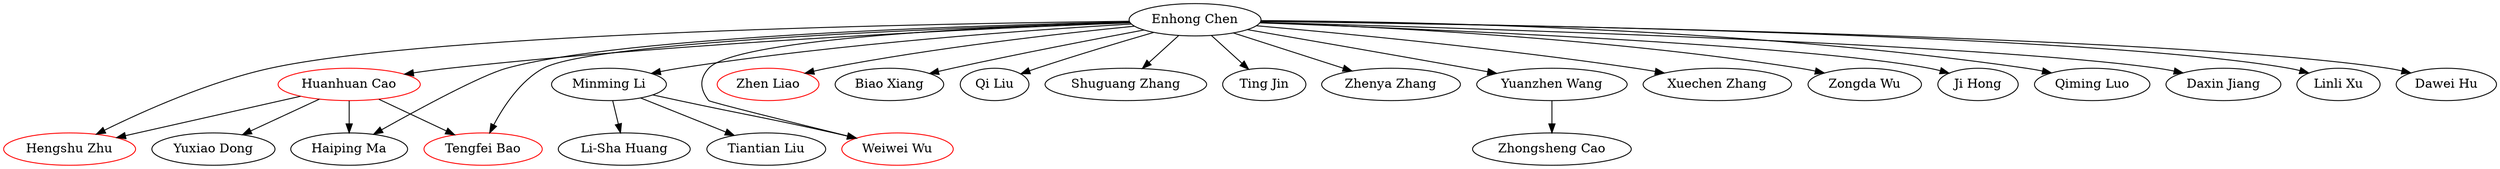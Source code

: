 strict digraph G{
"Enhong Chen" -> "Hengshu Zhu"
"Minming Li" -> "Li-Sha Huang"
"Enhong Chen" -> "Zhen Liao"
"Enhong Chen" -> "Biao Xiang"
"Huanhuan Cao" -> "Yuxiao Dong"
"Enhong Chen" -> "Qi Liu"
"Enhong Chen" -> "Haiping Ma"
"Huanhuan Cao" -> "Haiping Ma"
"Enhong Chen" -> "Shuguang Zhang"
"Enhong Chen" -> "Ting Jin"
"Enhong Chen" -> "Zhenya Zhang"
"Huanhuan Cao" -> "Hengshu Zhu"
"Enhong Chen" -> "Yuanzhen Wang"
"Minming Li" -> "Tiantian Liu"
"Minming Li" -> "Weiwei Wu"
"Enhong Chen" -> "Xuechen Zhang"
"Yuanzhen Wang" -> "Zhongsheng Cao"
"Enhong Chen" -> "Huanhuan Cao"
"Enhong Chen" -> "Zongda Wu"
"Huanhuan Cao" -> "Tengfei Bao"
"Enhong Chen" -> "Weiwei Wu"
"Enhong Chen" -> "Ji Hong"
"Enhong Chen" -> "Qiming Luo"
"Enhong Chen" -> "Daxin Jiang"
"Enhong Chen" -> "Minming Li"
"Enhong Chen" -> "Tengfei Bao"
"Enhong Chen" -> "Linli Xu"
"Enhong Chen" -> "Dawei Hu"
"Zhen Liao" [color = red]"Tengfei Bao" [color = red]"Weiwei Wu" [color = red]"Huanhuan Cao" [color = red]"Hengshu Zhu" [color = red]}